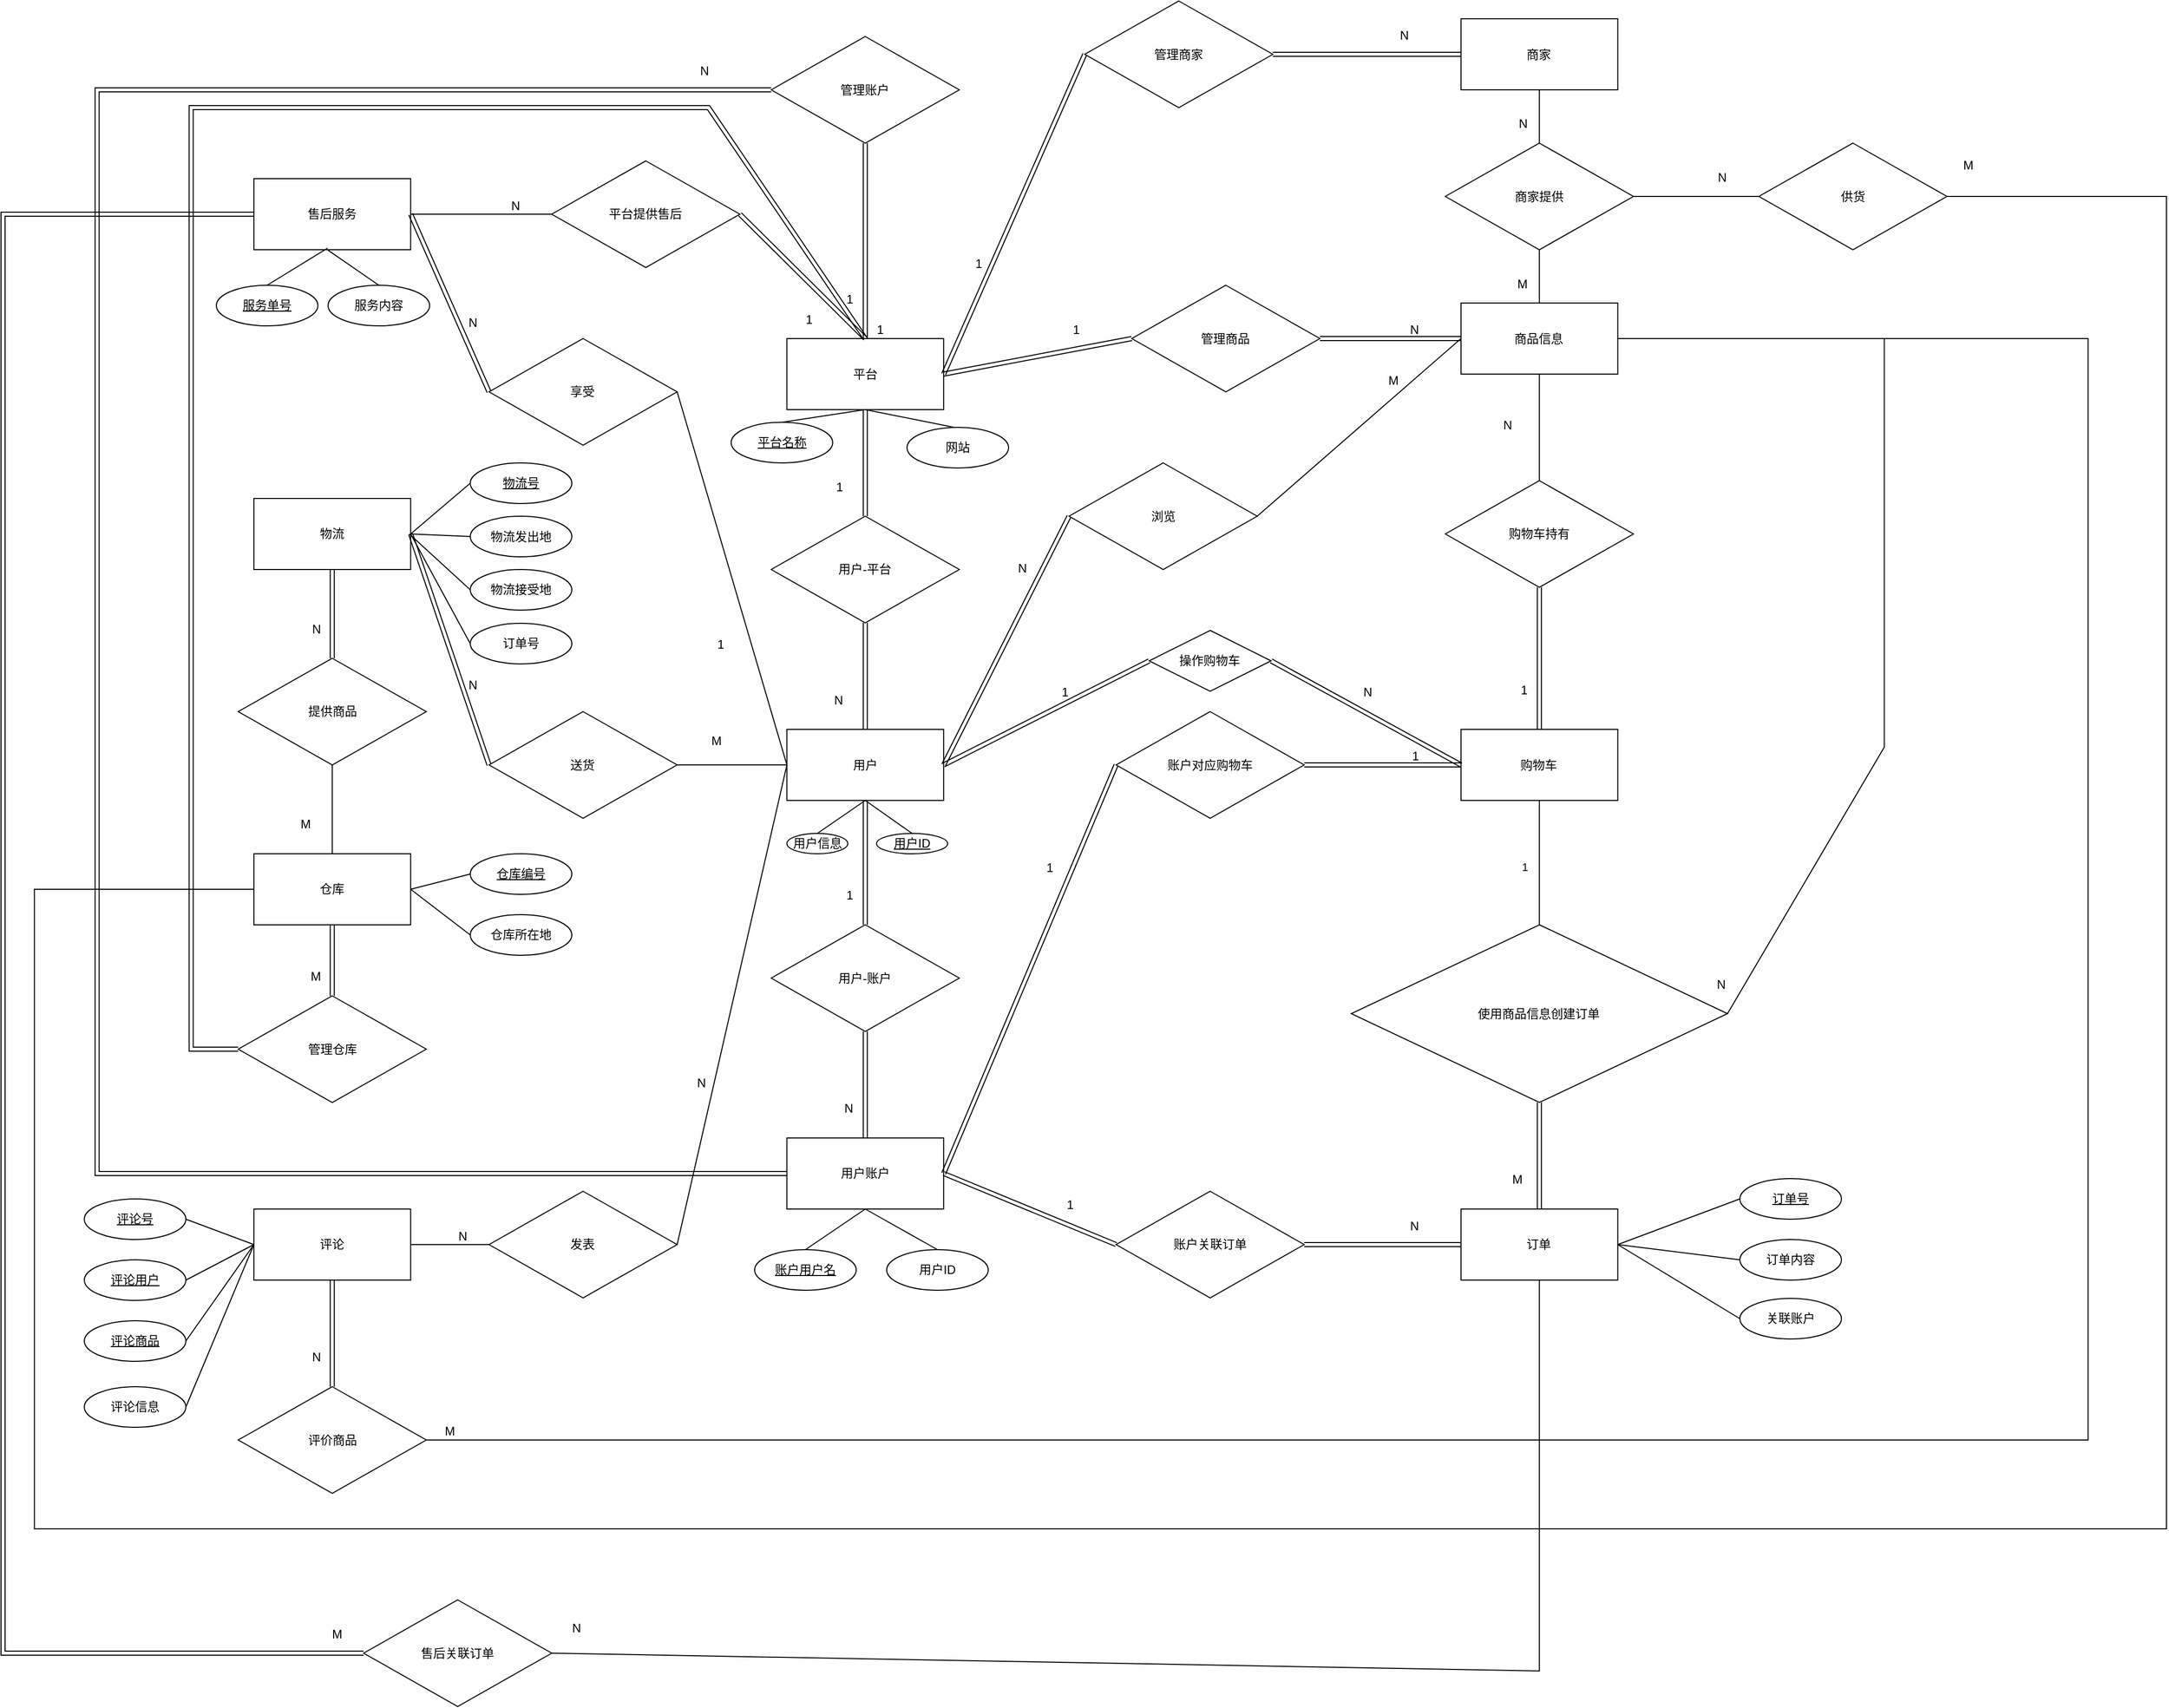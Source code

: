 <mxfile version="22.1.16" type="github">
  <diagram id="R2lEEEUBdFMjLlhIrx00" name="Page-1">
    <mxGraphModel dx="1447" dy="818" grid="1" gridSize="10" guides="1" tooltips="1" connect="1" arrows="1" fold="1" page="1" pageScale="1" pageWidth="3300" pageHeight="4681" math="0" shadow="0" extFonts="Permanent Marker^https://fonts.googleapis.com/css?family=Permanent+Marker">
      <root>
        <mxCell id="0" />
        <mxCell id="1" parent="0" />
        <mxCell id="l2w6q-MAct6ojr39g6QR-12" value="平台" style="whiteSpace=wrap;html=1;align=center;container=0;" vertex="1" parent="1">
          <mxGeometry x="831.739" y="362.5" width="154.348" height="70" as="geometry" />
        </mxCell>
        <mxCell id="l2w6q-MAct6ojr39g6QR-13" value="售后服务" style="whiteSpace=wrap;html=1;align=center;container=0;" vertex="1" parent="1">
          <mxGeometry x="306.957" y="205" width="154.348" height="70" as="geometry" />
        </mxCell>
        <mxCell id="l2w6q-MAct6ojr39g6QR-14" value="用户" style="whiteSpace=wrap;html=1;align=center;container=0;" vertex="1" parent="1">
          <mxGeometry x="831.739" y="747.5" width="154.348" height="70" as="geometry" />
        </mxCell>
        <mxCell id="l2w6q-MAct6ojr39g6QR-15" value="用户账户" style="whiteSpace=wrap;html=1;align=center;container=0;" vertex="1" parent="1">
          <mxGeometry x="831.739" y="1150" width="154.348" height="70" as="geometry" />
        </mxCell>
        <mxCell id="l2w6q-MAct6ojr39g6QR-16" value="购物车" style="whiteSpace=wrap;html=1;align=center;container=0;" vertex="1" parent="1">
          <mxGeometry x="1495.435" y="747.5" width="154.348" height="70" as="geometry" />
        </mxCell>
        <mxCell id="l2w6q-MAct6ojr39g6QR-17" value="订单" style="whiteSpace=wrap;html=1;align=center;container=0;" vertex="1" parent="1">
          <mxGeometry x="1495.435" y="1220" width="154.348" height="70" as="geometry" />
        </mxCell>
        <mxCell id="l2w6q-MAct6ojr39g6QR-18" value="商家" style="whiteSpace=wrap;html=1;align=center;container=0;" vertex="1" parent="1">
          <mxGeometry x="1495.435" y="47.5" width="154.348" height="70" as="geometry" />
        </mxCell>
        <mxCell id="l2w6q-MAct6ojr39g6QR-19" value="商品信息" style="whiteSpace=wrap;html=1;align=center;container=0;" vertex="1" parent="1">
          <mxGeometry x="1495.435" y="327.5" width="154.348" height="70" as="geometry" />
        </mxCell>
        <mxCell id="l2w6q-MAct6ojr39g6QR-20" value="仓库" style="whiteSpace=wrap;html=1;align=center;container=0;" vertex="1" parent="1">
          <mxGeometry x="306.957" y="870" width="154.348" height="70" as="geometry" />
        </mxCell>
        <mxCell id="l2w6q-MAct6ojr39g6QR-21" value="物流" style="whiteSpace=wrap;html=1;align=center;container=0;" vertex="1" parent="1">
          <mxGeometry x="306.957" y="520" width="154.348" height="70" as="geometry" />
        </mxCell>
        <mxCell id="l2w6q-MAct6ojr39g6QR-23" value="评论" style="whiteSpace=wrap;html=1;align=center;container=0;" vertex="1" parent="1">
          <mxGeometry x="306.957" y="1220" width="154.348" height="70" as="geometry" />
        </mxCell>
        <mxCell id="l2w6q-MAct6ojr39g6QR-32" value="用户-账户" style="shape=rhombus;perimeter=rhombusPerimeter;whiteSpace=wrap;html=1;align=center;container=0;" vertex="1" parent="1">
          <mxGeometry x="816.304" y="940.0" width="185.217" height="105" as="geometry" />
        </mxCell>
        <mxCell id="l2w6q-MAct6ojr39g6QR-33" value="" style="shape=link;html=1;rounded=0;exitX=0.5;exitY=1;exitDx=0;exitDy=0;entryX=0.5;entryY=0;entryDx=0;entryDy=0;" edge="1" parent="1" source="l2w6q-MAct6ojr39g6QR-14" target="l2w6q-MAct6ojr39g6QR-32">
          <mxGeometry relative="1" as="geometry">
            <mxPoint x="723.696" y="905" as="sourcePoint" />
            <mxPoint x="970.652" y="905" as="targetPoint" />
          </mxGeometry>
        </mxCell>
        <mxCell id="l2w6q-MAct6ojr39g6QR-34" value="1" style="resizable=0;html=1;whiteSpace=wrap;align=right;verticalAlign=bottom;container=0;" connectable="0" vertex="1" parent="l2w6q-MAct6ojr39g6QR-33">
          <mxGeometry x="1" relative="1" as="geometry">
            <mxPoint x="-10" y="-20" as="offset" />
          </mxGeometry>
        </mxCell>
        <mxCell id="l2w6q-MAct6ojr39g6QR-35" value="" style="shape=link;html=1;rounded=0;exitX=0.5;exitY=1;exitDx=0;exitDy=0;entryX=0.5;entryY=0;entryDx=0;entryDy=0;" edge="1" parent="1" source="l2w6q-MAct6ojr39g6QR-32" target="l2w6q-MAct6ojr39g6QR-15">
          <mxGeometry relative="1" as="geometry">
            <mxPoint x="878.043" y="1097.5" as="sourcePoint" />
            <mxPoint x="1125" y="1097.5" as="targetPoint" />
          </mxGeometry>
        </mxCell>
        <mxCell id="l2w6q-MAct6ojr39g6QR-36" value="N" style="resizable=0;html=1;whiteSpace=wrap;align=right;verticalAlign=bottom;container=0;" connectable="0" vertex="1" parent="l2w6q-MAct6ojr39g6QR-35">
          <mxGeometry x="1" relative="1" as="geometry">
            <mxPoint x="-10" y="-20" as="offset" />
          </mxGeometry>
        </mxCell>
        <mxCell id="l2w6q-MAct6ojr39g6QR-39" value="账户对应购物车" style="shape=rhombus;perimeter=rhombusPerimeter;whiteSpace=wrap;html=1;align=center;container=0;" vertex="1" parent="1">
          <mxGeometry x="1155.87" y="730" width="185.217" height="105" as="geometry" />
        </mxCell>
        <mxCell id="l2w6q-MAct6ojr39g6QR-40" value="" style="shape=link;html=1;rounded=0;entryX=0;entryY=0.5;entryDx=0;entryDy=0;exitX=1;exitY=0.5;exitDx=0;exitDy=0;" edge="1" parent="1" source="l2w6q-MAct6ojr39g6QR-15" target="l2w6q-MAct6ojr39g6QR-39">
          <mxGeometry relative="1" as="geometry">
            <mxPoint x="1078.696" y="1150" as="sourcePoint" />
            <mxPoint x="1325.652" y="1150" as="targetPoint" />
          </mxGeometry>
        </mxCell>
        <mxCell id="l2w6q-MAct6ojr39g6QR-41" value="1" style="resizable=0;html=1;whiteSpace=wrap;align=right;verticalAlign=bottom;container=0;" connectable="0" vertex="1" parent="l2w6q-MAct6ojr39g6QR-40">
          <mxGeometry x="1" relative="1" as="geometry">
            <mxPoint x="-60" y="110" as="offset" />
          </mxGeometry>
        </mxCell>
        <mxCell id="l2w6q-MAct6ojr39g6QR-42" value="" style="shape=link;html=1;rounded=0;exitX=1;exitY=0.5;exitDx=0;exitDy=0;entryX=0;entryY=0.5;entryDx=0;entryDy=0;" edge="1" parent="1" source="l2w6q-MAct6ojr39g6QR-39" target="l2w6q-MAct6ojr39g6QR-16">
          <mxGeometry relative="1" as="geometry">
            <mxPoint x="1371.957" y="800" as="sourcePoint" />
            <mxPoint x="1618.913" y="800" as="targetPoint" />
          </mxGeometry>
        </mxCell>
        <mxCell id="l2w6q-MAct6ojr39g6QR-43" value="1" style="resizable=0;html=1;whiteSpace=wrap;align=right;verticalAlign=bottom;container=0;" connectable="0" vertex="1" parent="l2w6q-MAct6ojr39g6QR-42">
          <mxGeometry x="1" relative="1" as="geometry">
            <mxPoint x="-40" as="offset" />
          </mxGeometry>
        </mxCell>
        <mxCell id="l2w6q-MAct6ojr39g6QR-44" value="购物车持有" style="shape=rhombus;perimeter=rhombusPerimeter;whiteSpace=wrap;html=1;align=center;container=0;" vertex="1" parent="1">
          <mxGeometry x="1480.0" y="502.5" width="185.217" height="105" as="geometry" />
        </mxCell>
        <mxCell id="l2w6q-MAct6ojr39g6QR-45" value="" style="shape=link;html=1;rounded=0;exitX=0.5;exitY=1;exitDx=0;exitDy=0;entryX=0.5;entryY=0;entryDx=0;entryDy=0;" edge="1" parent="1" source="l2w6q-MAct6ojr39g6QR-44" target="l2w6q-MAct6ojr39g6QR-16">
          <mxGeometry relative="1" as="geometry">
            <mxPoint x="1603.478" y="695" as="sourcePoint" />
            <mxPoint x="1850.435" y="695" as="targetPoint" />
          </mxGeometry>
        </mxCell>
        <mxCell id="l2w6q-MAct6ojr39g6QR-46" value="1" style="resizable=0;html=1;whiteSpace=wrap;align=right;verticalAlign=bottom;container=0;" connectable="0" vertex="1" parent="l2w6q-MAct6ojr39g6QR-45">
          <mxGeometry x="1" relative="1" as="geometry">
            <mxPoint x="-10" y="-30" as="offset" />
          </mxGeometry>
        </mxCell>
        <mxCell id="l2w6q-MAct6ojr39g6QR-49" value="" style="endArrow=none;html=1;rounded=0;entryX=0.5;entryY=1;entryDx=0;entryDy=0;exitX=0.5;exitY=0;exitDx=0;exitDy=0;" edge="1" parent="1" source="l2w6q-MAct6ojr39g6QR-44" target="l2w6q-MAct6ojr39g6QR-19">
          <mxGeometry width="50" height="50" relative="1" as="geometry">
            <mxPoint x="1541.739" y="485.0" as="sourcePoint" />
            <mxPoint x="1618.913" y="397.5" as="targetPoint" />
          </mxGeometry>
        </mxCell>
        <mxCell id="l2w6q-MAct6ojr39g6QR-50" value="N" style="text;html=1;align=center;verticalAlign=middle;resizable=0;points=[];autosize=1;strokeColor=none;fillColor=none;container=0;" vertex="1" parent="1">
          <mxGeometry x="1526.304" y="432.5" width="30" height="30" as="geometry" />
        </mxCell>
        <mxCell id="l2w6q-MAct6ojr39g6QR-51" value="使用商品信息创建订单" style="shape=rhombus;perimeter=rhombusPerimeter;whiteSpace=wrap;html=1;align=center;container=0;" vertex="1" parent="1">
          <mxGeometry x="1387.391" y="940.0" width="370.435" height="175" as="geometry" />
        </mxCell>
        <mxCell id="l2w6q-MAct6ojr39g6QR-54" value="" style="endArrow=none;html=1;rounded=0;exitX=0.5;exitY=1;exitDx=0;exitDy=0;entryX=0.5;entryY=0;entryDx=0;entryDy=0;" edge="1" parent="1" source="l2w6q-MAct6ojr39g6QR-16" target="l2w6q-MAct6ojr39g6QR-51">
          <mxGeometry relative="1" as="geometry">
            <mxPoint x="1588.043" y="887.5" as="sourcePoint" />
            <mxPoint x="1835.0" y="887.5" as="targetPoint" />
          </mxGeometry>
        </mxCell>
        <mxCell id="l2w6q-MAct6ojr39g6QR-55" value="1" style="edgeLabel;html=1;align=center;verticalAlign=middle;resizable=0;points=[];container=0;" vertex="1" connectable="0" parent="l2w6q-MAct6ojr39g6QR-54">
          <mxGeometry x="-0.054" relative="1" as="geometry">
            <mxPoint x="-15" y="7" as="offset" />
          </mxGeometry>
        </mxCell>
        <mxCell id="l2w6q-MAct6ojr39g6QR-56" value="" style="endArrow=none;html=1;rounded=0;exitX=1;exitY=0.5;exitDx=0;exitDy=0;entryX=1;entryY=0.5;entryDx=0;entryDy=0;" edge="1" parent="1" source="l2w6q-MAct6ojr39g6QR-19" target="l2w6q-MAct6ojr39g6QR-51">
          <mxGeometry relative="1" as="geometry">
            <mxPoint x="1742.391" y="555" as="sourcePoint" />
            <mxPoint x="1989.348" y="555" as="targetPoint" />
            <Array as="points">
              <mxPoint x="1912.174" y="362.5" />
              <mxPoint x="1912.174" y="765" />
            </Array>
          </mxGeometry>
        </mxCell>
        <mxCell id="l2w6q-MAct6ojr39g6QR-57" value="N" style="resizable=0;html=1;whiteSpace=wrap;align=right;verticalAlign=bottom;container=0;" connectable="0" vertex="1" parent="l2w6q-MAct6ojr39g6QR-56">
          <mxGeometry x="1" relative="1" as="geometry">
            <mxPoint y="-20" as="offset" />
          </mxGeometry>
        </mxCell>
        <mxCell id="l2w6q-MAct6ojr39g6QR-58" value="" style="shape=link;html=1;rounded=0;exitX=0.5;exitY=1;exitDx=0;exitDy=0;entryX=0.5;entryY=0;entryDx=0;entryDy=0;" edge="1" parent="1" source="l2w6q-MAct6ojr39g6QR-51" target="l2w6q-MAct6ojr39g6QR-17">
          <mxGeometry relative="1" as="geometry">
            <mxPoint x="1557.174" y="1167.5" as="sourcePoint" />
            <mxPoint x="1804.13" y="1167.5" as="targetPoint" />
          </mxGeometry>
        </mxCell>
        <mxCell id="l2w6q-MAct6ojr39g6QR-59" value="M" style="resizable=0;html=1;whiteSpace=wrap;align=right;verticalAlign=bottom;container=0;" connectable="0" vertex="1" parent="l2w6q-MAct6ojr39g6QR-58">
          <mxGeometry x="1" relative="1" as="geometry">
            <mxPoint x="-15" y="-20" as="offset" />
          </mxGeometry>
        </mxCell>
        <mxCell id="l2w6q-MAct6ojr39g6QR-60" value="用户-平台" style="shape=rhombus;perimeter=rhombusPerimeter;whiteSpace=wrap;html=1;align=center;container=0;" vertex="1" parent="1">
          <mxGeometry x="816.304" y="537.5" width="185.217" height="105" as="geometry" />
        </mxCell>
        <mxCell id="l2w6q-MAct6ojr39g6QR-63" value="" style="shape=link;html=1;rounded=0;exitX=0.5;exitY=1;exitDx=0;exitDy=0;entryX=0.5;entryY=0;entryDx=0;entryDy=0;" edge="1" parent="1" source="l2w6q-MAct6ojr39g6QR-12" target="l2w6q-MAct6ojr39g6QR-60">
          <mxGeometry relative="1" as="geometry">
            <mxPoint x="924.348" y="485.0" as="sourcePoint" />
            <mxPoint x="1171.304" y="485.0" as="targetPoint" />
          </mxGeometry>
        </mxCell>
        <mxCell id="l2w6q-MAct6ojr39g6QR-64" value="1" style="resizable=0;html=1;whiteSpace=wrap;align=right;verticalAlign=bottom;container=0;" connectable="0" vertex="1" parent="l2w6q-MAct6ojr39g6QR-63">
          <mxGeometry x="1" relative="1" as="geometry">
            <mxPoint x="-20" y="-20" as="offset" />
          </mxGeometry>
        </mxCell>
        <mxCell id="l2w6q-MAct6ojr39g6QR-65" value="" style="shape=link;html=1;rounded=0;exitX=0.5;exitY=1;exitDx=0;exitDy=0;entryX=0.5;entryY=0;entryDx=0;entryDy=0;" edge="1" parent="1" source="l2w6q-MAct6ojr39g6QR-60" target="l2w6q-MAct6ojr39g6QR-14">
          <mxGeometry relative="1" as="geometry">
            <mxPoint x="862.609" y="695" as="sourcePoint" />
            <mxPoint x="1109.565" y="695" as="targetPoint" />
          </mxGeometry>
        </mxCell>
        <mxCell id="l2w6q-MAct6ojr39g6QR-66" value="N" style="resizable=0;html=1;whiteSpace=wrap;align=right;verticalAlign=bottom;container=0;" connectable="0" vertex="1" parent="l2w6q-MAct6ojr39g6QR-65">
          <mxGeometry x="1" relative="1" as="geometry">
            <mxPoint x="-20" y="-20" as="offset" />
          </mxGeometry>
        </mxCell>
        <mxCell id="l2w6q-MAct6ojr39g6QR-67" value="商家提供" style="shape=rhombus;perimeter=rhombusPerimeter;whiteSpace=wrap;html=1;align=center;container=0;" vertex="1" parent="1">
          <mxGeometry x="1480.0" y="170" width="185.217" height="105" as="geometry" />
        </mxCell>
        <mxCell id="l2w6q-MAct6ojr39g6QR-72" value="" style="endArrow=none;html=1;rounded=0;exitX=0.5;exitY=1;exitDx=0;exitDy=0;entryX=0.5;entryY=0;entryDx=0;entryDy=0;" edge="1" parent="1" source="l2w6q-MAct6ojr39g6QR-18" target="l2w6q-MAct6ojr39g6QR-67">
          <mxGeometry relative="1" as="geometry">
            <mxPoint x="1603.478" y="152.5" as="sourcePoint" />
            <mxPoint x="1850.435" y="152.5" as="targetPoint" />
          </mxGeometry>
        </mxCell>
        <mxCell id="l2w6q-MAct6ojr39g6QR-73" value="N" style="resizable=0;html=1;whiteSpace=wrap;align=right;verticalAlign=bottom;container=0;" connectable="0" vertex="1" parent="l2w6q-MAct6ojr39g6QR-72">
          <mxGeometry x="1" relative="1" as="geometry">
            <mxPoint x="-10" y="-10" as="offset" />
          </mxGeometry>
        </mxCell>
        <mxCell id="l2w6q-MAct6ojr39g6QR-74" value="" style="endArrow=none;html=1;rounded=0;exitX=0.5;exitY=1;exitDx=0;exitDy=0;entryX=0.5;entryY=0;entryDx=0;entryDy=0;" edge="1" parent="1" source="l2w6q-MAct6ojr39g6QR-67" target="l2w6q-MAct6ojr39g6QR-19">
          <mxGeometry relative="1" as="geometry">
            <mxPoint x="1696.087" y="222.5" as="sourcePoint" />
            <mxPoint x="1943.043" y="222.5" as="targetPoint" />
          </mxGeometry>
        </mxCell>
        <mxCell id="l2w6q-MAct6ojr39g6QR-75" value="M" style="resizable=0;html=1;whiteSpace=wrap;align=right;verticalAlign=bottom;container=0;" connectable="0" vertex="1" parent="l2w6q-MAct6ojr39g6QR-74">
          <mxGeometry x="1" relative="1" as="geometry">
            <mxPoint x="-10" y="-10" as="offset" />
          </mxGeometry>
        </mxCell>
        <mxCell id="l2w6q-MAct6ojr39g6QR-76" value="发表" style="shape=rhombus;perimeter=rhombusPerimeter;whiteSpace=wrap;html=1;align=center;container=0;" vertex="1" parent="1">
          <mxGeometry x="538.478" y="1202.5" width="185.217" height="105" as="geometry" />
        </mxCell>
        <mxCell id="l2w6q-MAct6ojr39g6QR-77" value="" style="endArrow=none;html=1;rounded=0;exitX=0;exitY=0.5;exitDx=0;exitDy=0;entryX=1;entryY=0.5;entryDx=0;entryDy=0;" edge="1" parent="1" source="l2w6q-MAct6ojr39g6QR-14" target="l2w6q-MAct6ojr39g6QR-76">
          <mxGeometry relative="1" as="geometry">
            <mxPoint x="924.348" y="712.5" as="sourcePoint" />
            <mxPoint x="1171.304" y="712.5" as="targetPoint" />
          </mxGeometry>
        </mxCell>
        <mxCell id="l2w6q-MAct6ojr39g6QR-78" value="N" style="resizable=0;html=1;whiteSpace=wrap;align=right;verticalAlign=bottom;container=0;" connectable="0" vertex="1" parent="l2w6q-MAct6ojr39g6QR-77">
          <mxGeometry x="1" relative="1" as="geometry">
            <mxPoint x="30" y="-150" as="offset" />
          </mxGeometry>
        </mxCell>
        <mxCell id="l2w6q-MAct6ojr39g6QR-79" value="" style="endArrow=none;html=1;rounded=0;exitX=1;exitY=0.5;exitDx=0;exitDy=0;entryX=0;entryY=0.5;entryDx=0;entryDy=0;" edge="1" parent="1" source="l2w6q-MAct6ojr39g6QR-23" target="l2w6q-MAct6ojr39g6QR-76">
          <mxGeometry relative="1" as="geometry">
            <mxPoint x="507.609" y="1360" as="sourcePoint" />
            <mxPoint x="754.565" y="1360" as="targetPoint" />
          </mxGeometry>
        </mxCell>
        <mxCell id="l2w6q-MAct6ojr39g6QR-80" value="N" style="resizable=0;html=1;whiteSpace=wrap;align=right;verticalAlign=bottom;container=0;" connectable="0" vertex="1" parent="l2w6q-MAct6ojr39g6QR-79">
          <mxGeometry x="1" relative="1" as="geometry">
            <mxPoint x="-20" as="offset" />
          </mxGeometry>
        </mxCell>
        <mxCell id="l2w6q-MAct6ojr39g6QR-81" value="账户关联订单" style="shape=rhombus;perimeter=rhombusPerimeter;whiteSpace=wrap;html=1;align=center;container=0;" vertex="1" parent="1">
          <mxGeometry x="1155.87" y="1202.5" width="185.217" height="105" as="geometry" />
        </mxCell>
        <mxCell id="l2w6q-MAct6ojr39g6QR-82" value="" style="shape=link;html=1;rounded=0;exitX=1;exitY=0.5;exitDx=0;exitDy=0;entryX=0;entryY=0.5;entryDx=0;entryDy=0;" edge="1" parent="1" source="l2w6q-MAct6ojr39g6QR-81" target="l2w6q-MAct6ojr39g6QR-17">
          <mxGeometry relative="1" as="geometry">
            <mxPoint x="1325.652" y="1465" as="sourcePoint" />
            <mxPoint x="1572.609" y="1465" as="targetPoint" />
          </mxGeometry>
        </mxCell>
        <mxCell id="l2w6q-MAct6ojr39g6QR-83" value="N" style="resizable=0;html=1;whiteSpace=wrap;align=right;verticalAlign=bottom;container=0;" connectable="0" vertex="1" parent="l2w6q-MAct6ojr39g6QR-82">
          <mxGeometry x="1" relative="1" as="geometry">
            <mxPoint x="-40" y="-10" as="offset" />
          </mxGeometry>
        </mxCell>
        <mxCell id="l2w6q-MAct6ojr39g6QR-84" value="" style="shape=link;html=1;rounded=0;exitX=1;exitY=0.5;exitDx=0;exitDy=0;entryX=0;entryY=0.5;entryDx=0;entryDy=0;" edge="1" parent="1" source="l2w6q-MAct6ojr39g6QR-15" target="l2w6q-MAct6ojr39g6QR-81">
          <mxGeometry relative="1" as="geometry">
            <mxPoint x="939.783" y="1307.5" as="sourcePoint" />
            <mxPoint x="1186.739" y="1307.5" as="targetPoint" />
          </mxGeometry>
        </mxCell>
        <mxCell id="l2w6q-MAct6ojr39g6QR-85" value="1" style="resizable=0;html=1;whiteSpace=wrap;align=right;verticalAlign=bottom;container=0;" connectable="0" vertex="1" parent="l2w6q-MAct6ojr39g6QR-84">
          <mxGeometry x="1" relative="1" as="geometry">
            <mxPoint x="-40" y="-30" as="offset" />
          </mxGeometry>
        </mxCell>
        <mxCell id="l2w6q-MAct6ojr39g6QR-86" value="享受" style="shape=rhombus;perimeter=rhombusPerimeter;whiteSpace=wrap;html=1;align=center;container=0;" vertex="1" parent="1">
          <mxGeometry x="538.478" y="362.5" width="185.217" height="105" as="geometry" />
        </mxCell>
        <mxCell id="l2w6q-MAct6ojr39g6QR-89" value="" style="endArrow=none;html=1;rounded=0;exitX=1;exitY=0.5;exitDx=0;exitDy=0;" edge="1" parent="1" source="l2w6q-MAct6ojr39g6QR-86">
          <mxGeometry relative="1" as="geometry">
            <mxPoint x="692.826" y="485.0" as="sourcePoint" />
            <mxPoint x="831.739" y="782.5" as="targetPoint" />
          </mxGeometry>
        </mxCell>
        <mxCell id="l2w6q-MAct6ojr39g6QR-90" value="1" style="resizable=0;html=1;whiteSpace=wrap;align=right;verticalAlign=bottom;container=0;" connectable="0" vertex="1" parent="l2w6q-MAct6ojr39g6QR-89">
          <mxGeometry x="1" relative="1" as="geometry">
            <mxPoint x="-60" y="-110" as="offset" />
          </mxGeometry>
        </mxCell>
        <mxCell id="l2w6q-MAct6ojr39g6QR-91" value="" style="shape=link;html=1;rounded=0;exitX=1;exitY=0.5;exitDx=0;exitDy=0;entryX=0;entryY=0.5;entryDx=0;entryDy=0;" edge="1" parent="1" source="l2w6q-MAct6ojr39g6QR-13" target="l2w6q-MAct6ojr39g6QR-86">
          <mxGeometry relative="1" as="geometry">
            <mxPoint x="492.174" y="257.5" as="sourcePoint" />
            <mxPoint x="739.13" y="257.5" as="targetPoint" />
          </mxGeometry>
        </mxCell>
        <mxCell id="l2w6q-MAct6ojr39g6QR-92" value="N" style="resizable=0;html=1;whiteSpace=wrap;align=right;verticalAlign=bottom;container=0;" connectable="0" vertex="1" parent="l2w6q-MAct6ojr39g6QR-91">
          <mxGeometry x="1" relative="1" as="geometry">
            <mxPoint x="-10" y="-60" as="offset" />
          </mxGeometry>
        </mxCell>
        <mxCell id="l2w6q-MAct6ojr39g6QR-93" value="平台提供售后" style="shape=rhombus;perimeter=rhombusPerimeter;whiteSpace=wrap;html=1;align=center;container=0;" vertex="1" parent="1">
          <mxGeometry x="600.217" y="187.5" width="185.217" height="105" as="geometry" />
        </mxCell>
        <mxCell id="l2w6q-MAct6ojr39g6QR-96" value="" style="shape=link;html=1;rounded=0;exitX=1;exitY=0.5;exitDx=0;exitDy=0;entryX=0.5;entryY=0;entryDx=0;entryDy=0;" edge="1" parent="1" source="l2w6q-MAct6ojr39g6QR-93" target="l2w6q-MAct6ojr39g6QR-12">
          <mxGeometry relative="1" as="geometry">
            <mxPoint x="831.739" y="257.5" as="sourcePoint" />
            <mxPoint x="1078.696" y="257.5" as="targetPoint" />
          </mxGeometry>
        </mxCell>
        <mxCell id="l2w6q-MAct6ojr39g6QR-97" value="1" style="resizable=0;html=1;whiteSpace=wrap;align=right;verticalAlign=bottom;container=0;" connectable="0" vertex="1" parent="l2w6q-MAct6ojr39g6QR-96">
          <mxGeometry x="1" relative="1" as="geometry">
            <mxPoint x="-50" y="-10" as="offset" />
          </mxGeometry>
        </mxCell>
        <mxCell id="l2w6q-MAct6ojr39g6QR-98" value="" style="endArrow=none;html=1;rounded=0;exitX=1;exitY=0.5;exitDx=0;exitDy=0;entryX=0;entryY=0.5;entryDx=0;entryDy=0;" edge="1" parent="1" source="l2w6q-MAct6ojr39g6QR-13" target="l2w6q-MAct6ojr39g6QR-93">
          <mxGeometry relative="1" as="geometry">
            <mxPoint x="492.174" y="170" as="sourcePoint" />
            <mxPoint x="739.13" y="170" as="targetPoint" />
          </mxGeometry>
        </mxCell>
        <mxCell id="l2w6q-MAct6ojr39g6QR-99" value="N" style="resizable=0;html=1;whiteSpace=wrap;align=right;verticalAlign=bottom;container=0;" connectable="0" vertex="1" parent="l2w6q-MAct6ojr39g6QR-98">
          <mxGeometry x="1" relative="1" as="geometry">
            <mxPoint x="-30" as="offset" />
          </mxGeometry>
        </mxCell>
        <mxCell id="l2w6q-MAct6ojr39g6QR-100" value="管理商家" style="shape=rhombus;perimeter=rhombusPerimeter;whiteSpace=wrap;html=1;align=center;container=0;" vertex="1" parent="1">
          <mxGeometry x="1125" y="30" width="185.217" height="105" as="geometry" />
        </mxCell>
        <mxCell id="l2w6q-MAct6ojr39g6QR-101" value="" style="shape=link;html=1;rounded=0;exitX=1;exitY=0.5;exitDx=0;exitDy=0;entryX=0;entryY=0.5;entryDx=0;entryDy=0;" edge="1" parent="1" source="l2w6q-MAct6ojr39g6QR-100" target="l2w6q-MAct6ojr39g6QR-18">
          <mxGeometry relative="1" as="geometry">
            <mxPoint x="1125" y="240" as="sourcePoint" />
            <mxPoint x="1371.957" y="240" as="targetPoint" />
          </mxGeometry>
        </mxCell>
        <mxCell id="l2w6q-MAct6ojr39g6QR-102" value="N" style="resizable=0;html=1;whiteSpace=wrap;align=right;verticalAlign=bottom;container=0;" connectable="0" vertex="1" parent="l2w6q-MAct6ojr39g6QR-101">
          <mxGeometry x="1" relative="1" as="geometry">
            <mxPoint x="-50" y="-10" as="offset" />
          </mxGeometry>
        </mxCell>
        <mxCell id="l2w6q-MAct6ojr39g6QR-103" value="" style="shape=link;html=1;rounded=0;exitX=0;exitY=0.5;exitDx=0;exitDy=0;entryX=1;entryY=0.5;entryDx=0;entryDy=0;" edge="1" parent="1" source="l2w6q-MAct6ojr39g6QR-100" target="l2w6q-MAct6ojr39g6QR-12">
          <mxGeometry relative="1" as="geometry">
            <mxPoint x="1109.565" y="345" as="sourcePoint" />
            <mxPoint x="1356.522" y="345" as="targetPoint" />
          </mxGeometry>
        </mxCell>
        <mxCell id="l2w6q-MAct6ojr39g6QR-104" value="1" style="resizable=0;html=1;whiteSpace=wrap;align=right;verticalAlign=bottom;container=0;" connectable="0" vertex="1" parent="l2w6q-MAct6ojr39g6QR-103">
          <mxGeometry x="1" relative="1" as="geometry">
            <mxPoint x="40" y="-100" as="offset" />
          </mxGeometry>
        </mxCell>
        <mxCell id="l2w6q-MAct6ojr39g6QR-105" value="提供商品" style="shape=rhombus;perimeter=rhombusPerimeter;whiteSpace=wrap;html=1;align=center;container=0;" vertex="1" parent="1">
          <mxGeometry x="291.522" y="677.5" width="185.217" height="105" as="geometry" />
        </mxCell>
        <mxCell id="l2w6q-MAct6ojr39g6QR-106" value="" style="shape=link;html=1;rounded=0;exitX=0.5;exitY=1;exitDx=0;exitDy=0;entryX=0.5;entryY=0;entryDx=0;entryDy=0;" edge="1" parent="1" source="l2w6q-MAct6ojr39g6QR-21" target="l2w6q-MAct6ojr39g6QR-105">
          <mxGeometry relative="1" as="geometry">
            <mxPoint x="492.174" y="695" as="sourcePoint" />
            <mxPoint x="739.13" y="695" as="targetPoint" />
          </mxGeometry>
        </mxCell>
        <mxCell id="l2w6q-MAct6ojr39g6QR-107" value="N" style="resizable=0;html=1;whiteSpace=wrap;align=right;verticalAlign=bottom;container=0;" connectable="0" vertex="1" parent="l2w6q-MAct6ojr39g6QR-106">
          <mxGeometry x="1" relative="1" as="geometry">
            <mxPoint x="-10" y="-20" as="offset" />
          </mxGeometry>
        </mxCell>
        <mxCell id="l2w6q-MAct6ojr39g6QR-108" value="送货" style="shape=rhombus;perimeter=rhombusPerimeter;whiteSpace=wrap;html=1;align=center;container=0;" vertex="1" parent="1">
          <mxGeometry x="538.478" y="730" width="185.217" height="105" as="geometry" />
        </mxCell>
        <mxCell id="l2w6q-MAct6ojr39g6QR-112" value="" style="shape=link;html=1;rounded=0;exitX=1;exitY=0.5;exitDx=0;exitDy=0;entryX=0;entryY=0.5;entryDx=0;entryDy=0;" edge="1" parent="1" source="l2w6q-MAct6ojr39g6QR-21" target="l2w6q-MAct6ojr39g6QR-108">
          <mxGeometry relative="1" as="geometry">
            <mxPoint x="507.609" y="625" as="sourcePoint" />
            <mxPoint x="754.565" y="625" as="targetPoint" />
          </mxGeometry>
        </mxCell>
        <mxCell id="l2w6q-MAct6ojr39g6QR-113" value="N" style="resizable=0;html=1;whiteSpace=wrap;align=right;verticalAlign=bottom;container=0;" connectable="0" vertex="1" parent="l2w6q-MAct6ojr39g6QR-112">
          <mxGeometry x="1" relative="1" as="geometry">
            <mxPoint x="-10" y="-70" as="offset" />
          </mxGeometry>
        </mxCell>
        <mxCell id="l2w6q-MAct6ojr39g6QR-114" value="" style="endArrow=none;html=1;rounded=0;exitX=1;exitY=0.5;exitDx=0;exitDy=0;entryX=0;entryY=0.5;entryDx=0;entryDy=0;" edge="1" parent="1" source="l2w6q-MAct6ojr39g6QR-108" target="l2w6q-MAct6ojr39g6QR-14">
          <mxGeometry relative="1" as="geometry">
            <mxPoint x="631.087" y="852.5" as="sourcePoint" />
            <mxPoint x="878.043" y="852.5" as="targetPoint" />
          </mxGeometry>
        </mxCell>
        <mxCell id="l2w6q-MAct6ojr39g6QR-116" value="M" style="text;html=1;align=center;verticalAlign=middle;resizable=0;points=[];autosize=1;strokeColor=none;fillColor=none;container=0;" vertex="1" parent="1">
          <mxGeometry x="746.848" y="744" width="30" height="30" as="geometry" />
        </mxCell>
        <mxCell id="l2w6q-MAct6ojr39g6QR-117" value="" style="endArrow=none;html=1;rounded=0;exitX=0.5;exitY=1;exitDx=0;exitDy=0;" edge="1" parent="1" source="l2w6q-MAct6ojr39g6QR-105">
          <mxGeometry relative="1" as="geometry">
            <mxPoint x="137.174" y="940.0" as="sourcePoint" />
            <mxPoint x="384.13" y="870" as="targetPoint" />
          </mxGeometry>
        </mxCell>
        <mxCell id="l2w6q-MAct6ojr39g6QR-118" value="M" style="resizable=0;html=1;whiteSpace=wrap;align=right;verticalAlign=bottom;container=0;" connectable="0" vertex="1" parent="l2w6q-MAct6ojr39g6QR-117">
          <mxGeometry x="1" relative="1" as="geometry">
            <mxPoint x="-20" y="-20" as="offset" />
          </mxGeometry>
        </mxCell>
        <mxCell id="l2w6q-MAct6ojr39g6QR-119" value="评价商品" style="shape=rhombus;perimeter=rhombusPerimeter;whiteSpace=wrap;html=1;align=center;container=0;" vertex="1" parent="1">
          <mxGeometry x="291.522" y="1395" width="185.217" height="105" as="geometry" />
        </mxCell>
        <mxCell id="l2w6q-MAct6ojr39g6QR-120" value="" style="shape=link;html=1;rounded=0;exitX=0.5;exitY=1;exitDx=0;exitDy=0;entryX=0.5;entryY=0;entryDx=0;entryDy=0;" edge="1" parent="1" source="l2w6q-MAct6ojr39g6QR-23" target="l2w6q-MAct6ojr39g6QR-119">
          <mxGeometry relative="1" as="geometry">
            <mxPoint x="384.13" y="1360" as="sourcePoint" />
            <mxPoint x="631.087" y="1360" as="targetPoint" />
          </mxGeometry>
        </mxCell>
        <mxCell id="l2w6q-MAct6ojr39g6QR-121" value="N" style="resizable=0;html=1;whiteSpace=wrap;align=right;verticalAlign=bottom;container=0;" connectable="0" vertex="1" parent="l2w6q-MAct6ojr39g6QR-120">
          <mxGeometry x="1" relative="1" as="geometry">
            <mxPoint x="-10" y="-20" as="offset" />
          </mxGeometry>
        </mxCell>
        <mxCell id="l2w6q-MAct6ojr39g6QR-122" value="" style="endArrow=none;html=1;rounded=0;exitX=1;exitY=0.5;exitDx=0;exitDy=0;entryX=1;entryY=0.5;entryDx=0;entryDy=0;" edge="1" parent="1" source="l2w6q-MAct6ojr39g6QR-19" target="l2w6q-MAct6ojr39g6QR-119">
          <mxGeometry relative="1" as="geometry">
            <mxPoint x="2020.217" y="485.0" as="sourcePoint" />
            <mxPoint x="2112.826" y="1465" as="targetPoint" />
            <Array as="points">
              <mxPoint x="2112.826" y="362.5" />
              <mxPoint x="2112.826" y="1447.5" />
            </Array>
          </mxGeometry>
        </mxCell>
        <mxCell id="l2w6q-MAct6ojr39g6QR-123" value="M" style="resizable=0;html=1;whiteSpace=wrap;align=right;verticalAlign=bottom;container=0;" connectable="0" vertex="1" parent="l2w6q-MAct6ojr39g6QR-122">
          <mxGeometry x="1" relative="1" as="geometry">
            <mxPoint x="30" as="offset" />
          </mxGeometry>
        </mxCell>
        <mxCell id="l2w6q-MAct6ojr39g6QR-124" value="管理商品" style="shape=rhombus;perimeter=rhombusPerimeter;whiteSpace=wrap;html=1;align=center;container=0;" vertex="1" parent="1">
          <mxGeometry x="1171.304" y="310" width="185.217" height="105" as="geometry" />
        </mxCell>
        <mxCell id="l2w6q-MAct6ojr39g6QR-125" value="" style="shape=link;html=1;rounded=0;entryX=0;entryY=0.5;entryDx=0;entryDy=0;" edge="1" parent="1" target="l2w6q-MAct6ojr39g6QR-124">
          <mxGeometry relative="1" as="geometry">
            <mxPoint x="986.087" y="397.5" as="sourcePoint" />
            <mxPoint x="1248.478" y="467.5" as="targetPoint" />
          </mxGeometry>
        </mxCell>
        <mxCell id="l2w6q-MAct6ojr39g6QR-126" value="1" style="resizable=0;html=1;whiteSpace=wrap;align=right;verticalAlign=bottom;container=0;" connectable="0" vertex="1" parent="l2w6q-MAct6ojr39g6QR-125">
          <mxGeometry x="1" relative="1" as="geometry">
            <mxPoint x="-50" as="offset" />
          </mxGeometry>
        </mxCell>
        <mxCell id="l2w6q-MAct6ojr39g6QR-127" value="" style="shape=link;html=1;rounded=0;exitX=1;exitY=0.5;exitDx=0;exitDy=0;entryX=0;entryY=0.5;entryDx=0;entryDy=0;" edge="1" parent="1" source="l2w6q-MAct6ojr39g6QR-124" target="l2w6q-MAct6ojr39g6QR-19">
          <mxGeometry relative="1" as="geometry">
            <mxPoint x="1310.217" y="502.5" as="sourcePoint" />
            <mxPoint x="1557.174" y="502.5" as="targetPoint" />
          </mxGeometry>
        </mxCell>
        <mxCell id="l2w6q-MAct6ojr39g6QR-128" value="N" style="resizable=0;html=1;whiteSpace=wrap;align=right;verticalAlign=bottom;container=0;" connectable="0" vertex="1" parent="l2w6q-MAct6ojr39g6QR-127">
          <mxGeometry x="1" relative="1" as="geometry">
            <mxPoint x="-40" as="offset" />
          </mxGeometry>
        </mxCell>
        <mxCell id="l2w6q-MAct6ojr39g6QR-129" value="管理账户" style="shape=rhombus;perimeter=rhombusPerimeter;whiteSpace=wrap;html=1;align=center;container=0;" vertex="1" parent="1">
          <mxGeometry x="816.304" y="65" width="185.217" height="105" as="geometry" />
        </mxCell>
        <mxCell id="l2w6q-MAct6ojr39g6QR-130" value="" style="shape=link;html=1;rounded=0;exitX=0.5;exitY=1;exitDx=0;exitDy=0;entryX=0.5;entryY=0;entryDx=0;entryDy=0;" edge="1" parent="1" source="l2w6q-MAct6ojr39g6QR-129" target="l2w6q-MAct6ojr39g6QR-12">
          <mxGeometry relative="1" as="geometry">
            <mxPoint x="1109.565" y="502.5" as="sourcePoint" />
            <mxPoint x="1356.522" y="502.5" as="targetPoint" />
          </mxGeometry>
        </mxCell>
        <mxCell id="l2w6q-MAct6ojr39g6QR-131" value="1" style="resizable=0;html=1;whiteSpace=wrap;align=right;verticalAlign=bottom;container=0;" connectable="0" vertex="1" parent="l2w6q-MAct6ojr39g6QR-130">
          <mxGeometry x="1" relative="1" as="geometry">
            <mxPoint x="20" as="offset" />
          </mxGeometry>
        </mxCell>
        <mxCell id="l2w6q-MAct6ojr39g6QR-132" value="" style="shape=link;html=1;rounded=0;entryX=0;entryY=0.5;entryDx=0;entryDy=0;exitX=0;exitY=0.5;exitDx=0;exitDy=0;" edge="1" parent="1" source="l2w6q-MAct6ojr39g6QR-15" target="l2w6q-MAct6ojr39g6QR-129">
          <mxGeometry relative="1" as="geometry">
            <mxPoint x="106.304" y="117.5" as="sourcePoint" />
            <mxPoint x="708.261" y="100" as="targetPoint" />
            <Array as="points">
              <mxPoint x="152.609" y="1185" />
              <mxPoint x="152.609" y="117.5" />
            </Array>
          </mxGeometry>
        </mxCell>
        <mxCell id="l2w6q-MAct6ojr39g6QR-133" value="N" style="resizable=0;html=1;whiteSpace=wrap;align=right;verticalAlign=bottom;container=0;" connectable="0" vertex="1" parent="l2w6q-MAct6ojr39g6QR-132">
          <mxGeometry x="1" relative="1" as="geometry">
            <mxPoint x="-60" y="-10" as="offset" />
          </mxGeometry>
        </mxCell>
        <mxCell id="l2w6q-MAct6ojr39g6QR-136" value="管理仓库" style="shape=rhombus;perimeter=rhombusPerimeter;whiteSpace=wrap;html=1;align=center;container=0;" vertex="1" parent="1">
          <mxGeometry x="291.522" y="1010.0" width="185.217" height="105" as="geometry" />
        </mxCell>
        <mxCell id="l2w6q-MAct6ojr39g6QR-137" value="" style="shape=link;html=1;rounded=0;exitX=0;exitY=0.5;exitDx=0;exitDy=0;" edge="1" parent="1" source="l2w6q-MAct6ojr39g6QR-136">
          <mxGeometry relative="1" as="geometry">
            <mxPoint x="770.0" y="170" as="sourcePoint" />
            <mxPoint x="908.913" y="362.5" as="targetPoint" />
            <Array as="points">
              <mxPoint x="245.217" y="1062.5" />
              <mxPoint x="245.217" y="135" />
              <mxPoint x="754.565" y="135" />
            </Array>
          </mxGeometry>
        </mxCell>
        <mxCell id="l2w6q-MAct6ojr39g6QR-138" value="1" style="resizable=0;html=1;whiteSpace=wrap;align=right;verticalAlign=bottom;container=0;" connectable="0" vertex="1" parent="l2w6q-MAct6ojr39g6QR-137">
          <mxGeometry x="1" relative="1" as="geometry">
            <mxPoint x="-10" y="-30" as="offset" />
          </mxGeometry>
        </mxCell>
        <mxCell id="l2w6q-MAct6ojr39g6QR-139" value="" style="shape=link;html=1;rounded=0;exitX=0.5;exitY=1;exitDx=0;exitDy=0;entryX=0.5;entryY=0;entryDx=0;entryDy=0;" edge="1" parent="1" source="l2w6q-MAct6ojr39g6QR-20" target="l2w6q-MAct6ojr39g6QR-136">
          <mxGeometry relative="1" as="geometry">
            <mxPoint x="461.304" y="992.5" as="sourcePoint" />
            <mxPoint x="708.261" y="992.5" as="targetPoint" />
          </mxGeometry>
        </mxCell>
        <mxCell id="l2w6q-MAct6ojr39g6QR-140" value="M" style="resizable=0;html=1;whiteSpace=wrap;align=right;verticalAlign=bottom;container=0;" connectable="0" vertex="1" parent="l2w6q-MAct6ojr39g6QR-139">
          <mxGeometry x="1" relative="1" as="geometry">
            <mxPoint x="-10" y="-10" as="offset" />
          </mxGeometry>
        </mxCell>
        <mxCell id="l2w6q-MAct6ojr39g6QR-142" value="供货" style="shape=rhombus;perimeter=rhombusPerimeter;whiteSpace=wrap;html=1;align=center;container=0;" vertex="1" parent="1">
          <mxGeometry x="1788.696" y="170" width="185.217" height="105" as="geometry" />
        </mxCell>
        <mxCell id="l2w6q-MAct6ojr39g6QR-145" value="" style="endArrow=none;html=1;rounded=0;exitX=1;exitY=0.5;exitDx=0;exitDy=0;entryX=0;entryY=0.5;entryDx=0;entryDy=0;" edge="1" parent="1" source="l2w6q-MAct6ojr39g6QR-67" target="l2w6q-MAct6ojr39g6QR-142">
          <mxGeometry relative="1" as="geometry">
            <mxPoint x="1726.957" y="152.5" as="sourcePoint" />
            <mxPoint x="1973.913" y="152.5" as="targetPoint" />
          </mxGeometry>
        </mxCell>
        <mxCell id="l2w6q-MAct6ojr39g6QR-146" value="N" style="resizable=0;html=1;whiteSpace=wrap;align=right;verticalAlign=bottom;container=0;" connectable="0" vertex="1" parent="l2w6q-MAct6ojr39g6QR-145">
          <mxGeometry x="1" relative="1" as="geometry">
            <mxPoint x="-30" y="-10" as="offset" />
          </mxGeometry>
        </mxCell>
        <mxCell id="l2w6q-MAct6ojr39g6QR-147" value="" style="endArrow=none;html=1;rounded=0;entryX=0;entryY=0.5;entryDx=0;entryDy=0;" edge="1" parent="1" target="l2w6q-MAct6ojr39g6QR-20">
          <mxGeometry relative="1" as="geometry">
            <mxPoint x="1973.913" y="222.5" as="sourcePoint" />
            <mxPoint x="2220.87" y="222.5" as="targetPoint" />
            <Array as="points">
              <mxPoint x="2190" y="222.5" />
              <mxPoint x="2190" y="1535" />
              <mxPoint x="90.87" y="1535" />
              <mxPoint x="90.87" y="905" />
            </Array>
          </mxGeometry>
        </mxCell>
        <mxCell id="l2w6q-MAct6ojr39g6QR-148" value="M" style="resizable=0;html=1;whiteSpace=wrap;align=right;verticalAlign=bottom;container=0;" connectable="0" vertex="1" parent="l2w6q-MAct6ojr39g6QR-147">
          <mxGeometry x="1" relative="1" as="geometry">
            <mxPoint x="1694" y="-705" as="offset" />
          </mxGeometry>
        </mxCell>
        <mxCell id="l2w6q-MAct6ojr39g6QR-149" value="浏览" style="shape=rhombus;perimeter=rhombusPerimeter;whiteSpace=wrap;html=1;align=center;container=0;" vertex="1" parent="1">
          <mxGeometry x="1109.565" y="485.0" width="185.217" height="105" as="geometry" />
        </mxCell>
        <mxCell id="l2w6q-MAct6ojr39g6QR-152" value="" style="shape=link;html=1;rounded=0;exitX=1;exitY=0.5;exitDx=0;exitDy=0;entryX=0;entryY=0.5;entryDx=0;entryDy=0;" edge="1" parent="1" source="l2w6q-MAct6ojr39g6QR-14" target="l2w6q-MAct6ojr39g6QR-149">
          <mxGeometry relative="1" as="geometry">
            <mxPoint x="986.087" y="660" as="sourcePoint" />
            <mxPoint x="1233.043" y="660" as="targetPoint" />
          </mxGeometry>
        </mxCell>
        <mxCell id="l2w6q-MAct6ojr39g6QR-153" value="N" style="resizable=0;html=1;whiteSpace=wrap;align=right;verticalAlign=bottom;container=0;" connectable="0" vertex="1" parent="l2w6q-MAct6ojr39g6QR-152">
          <mxGeometry x="1" relative="1" as="geometry">
            <mxPoint x="-40" y="60" as="offset" />
          </mxGeometry>
        </mxCell>
        <mxCell id="l2w6q-MAct6ojr39g6QR-154" value="" style="endArrow=none;html=1;rounded=0;exitX=1;exitY=0.5;exitDx=0;exitDy=0;entryX=0;entryY=0.5;entryDx=0;entryDy=0;" edge="1" parent="1" source="l2w6q-MAct6ojr39g6QR-149" target="l2w6q-MAct6ojr39g6QR-19">
          <mxGeometry relative="1" as="geometry">
            <mxPoint x="1294.783" y="607.5" as="sourcePoint" />
            <mxPoint x="1541.739" y="607.5" as="targetPoint" />
          </mxGeometry>
        </mxCell>
        <mxCell id="l2w6q-MAct6ojr39g6QR-155" value="M" style="resizable=0;html=1;whiteSpace=wrap;align=right;verticalAlign=bottom;container=0;" connectable="0" vertex="1" parent="l2w6q-MAct6ojr39g6QR-154">
          <mxGeometry x="1" relative="1" as="geometry">
            <mxPoint x="-60" y="50" as="offset" />
          </mxGeometry>
        </mxCell>
        <mxCell id="l2w6q-MAct6ojr39g6QR-156" value="售后关联订单" style="shape=rhombus;perimeter=rhombusPerimeter;whiteSpace=wrap;html=1;align=center;container=0;" vertex="1" parent="1">
          <mxGeometry x="415.0" y="1605" width="185.217" height="105" as="geometry" />
        </mxCell>
        <mxCell id="l2w6q-MAct6ojr39g6QR-157" value="" style="endArrow=none;html=1;rounded=0;exitX=1;exitY=0.5;exitDx=0;exitDy=0;entryX=0.5;entryY=1;entryDx=0;entryDy=0;" edge="1" parent="1" source="l2w6q-MAct6ojr39g6QR-156" target="l2w6q-MAct6ojr39g6QR-17">
          <mxGeometry relative="1" as="geometry">
            <mxPoint x="847.174" y="1605" as="sourcePoint" />
            <mxPoint x="1094.13" y="1605" as="targetPoint" />
            <Array as="points">
              <mxPoint x="1572.609" y="1675" />
            </Array>
          </mxGeometry>
        </mxCell>
        <mxCell id="l2w6q-MAct6ojr39g6QR-158" value="N" style="resizable=0;html=1;whiteSpace=wrap;align=right;verticalAlign=bottom;container=0;" connectable="0" vertex="1" parent="l2w6q-MAct6ojr39g6QR-157">
          <mxGeometry x="1" relative="1" as="geometry">
            <mxPoint x="-942" y="351" as="offset" />
          </mxGeometry>
        </mxCell>
        <mxCell id="l2w6q-MAct6ojr39g6QR-163" value="" style="shape=link;html=1;rounded=0;entryX=0;entryY=0.5;entryDx=0;entryDy=0;exitX=0;exitY=0.5;exitDx=0;exitDy=0;" edge="1" parent="1" source="l2w6q-MAct6ojr39g6QR-13" target="l2w6q-MAct6ojr39g6QR-156">
          <mxGeometry relative="1" as="geometry">
            <mxPoint x="106.304" y="1640" as="sourcePoint" />
            <mxPoint x="353.261" y="1640" as="targetPoint" />
            <Array as="points">
              <mxPoint x="60" y="240" />
              <mxPoint x="60" y="1657.5" />
            </Array>
          </mxGeometry>
        </mxCell>
        <mxCell id="l2w6q-MAct6ojr39g6QR-164" value="M" style="resizable=0;html=1;whiteSpace=wrap;align=right;verticalAlign=bottom;container=0;" connectable="0" vertex="1" parent="l2w6q-MAct6ojr39g6QR-163">
          <mxGeometry x="1" relative="1" as="geometry">
            <mxPoint x="-20" y="-10" as="offset" />
          </mxGeometry>
        </mxCell>
        <mxCell id="l2w6q-MAct6ojr39g6QR-166" value="操作购物车" style="shape=rhombus;perimeter=rhombusPerimeter;whiteSpace=wrap;html=1;align=center;container=0;" vertex="1" parent="1">
          <mxGeometry x="1188.48" y="650" width="120" height="60" as="geometry" />
        </mxCell>
        <mxCell id="l2w6q-MAct6ojr39g6QR-167" value="" style="shape=link;html=1;rounded=0;exitX=1;exitY=0.5;exitDx=0;exitDy=0;entryX=0;entryY=0.5;entryDx=0;entryDy=0;" edge="1" parent="1" source="l2w6q-MAct6ojr39g6QR-14" target="l2w6q-MAct6ojr39g6QR-166">
          <mxGeometry relative="1" as="geometry">
            <mxPoint x="1250" y="930" as="sourcePoint" />
            <mxPoint x="1410" y="930" as="targetPoint" />
          </mxGeometry>
        </mxCell>
        <mxCell id="l2w6q-MAct6ojr39g6QR-168" value="1" style="resizable=0;html=1;whiteSpace=wrap;align=right;verticalAlign=bottom;container=0;" connectable="0" vertex="1" parent="l2w6q-MAct6ojr39g6QR-167">
          <mxGeometry x="1" relative="1" as="geometry">
            <mxPoint x="-78" y="40" as="offset" />
          </mxGeometry>
        </mxCell>
        <mxCell id="l2w6q-MAct6ojr39g6QR-170" value="" style="shape=link;html=1;rounded=0;exitX=1;exitY=0.5;exitDx=0;exitDy=0;entryX=0;entryY=0.5;entryDx=0;entryDy=0;" edge="1" parent="1" source="l2w6q-MAct6ojr39g6QR-166" target="l2w6q-MAct6ojr39g6QR-16">
          <mxGeometry relative="1" as="geometry">
            <mxPoint x="1370" y="690" as="sourcePoint" />
            <mxPoint x="1530" y="690" as="targetPoint" />
          </mxGeometry>
        </mxCell>
        <mxCell id="l2w6q-MAct6ojr39g6QR-171" value="N" style="resizable=0;html=1;whiteSpace=wrap;align=right;verticalAlign=bottom;container=0;" connectable="0" vertex="1" parent="l2w6q-MAct6ojr39g6QR-170">
          <mxGeometry x="1" relative="1" as="geometry">
            <mxPoint x="-86" y="-63" as="offset" />
          </mxGeometry>
        </mxCell>
        <mxCell id="l2w6q-MAct6ojr39g6QR-172" value="仓库编号" style="ellipse;whiteSpace=wrap;html=1;align=center;fontStyle=4;container=0;" vertex="1" parent="1">
          <mxGeometry x="520" y="870" width="100" height="40" as="geometry" />
        </mxCell>
        <mxCell id="l2w6q-MAct6ojr39g6QR-173" value="仓库所在地" style="ellipse;whiteSpace=wrap;html=1;align=center;container=0;" vertex="1" parent="1">
          <mxGeometry x="520" y="930" width="100" height="40" as="geometry" />
        </mxCell>
        <mxCell id="l2w6q-MAct6ojr39g6QR-175" value="" style="endArrow=none;html=1;rounded=0;exitX=1;exitY=0.5;exitDx=0;exitDy=0;entryX=0;entryY=0.5;entryDx=0;entryDy=0;" edge="1" parent="1" source="l2w6q-MAct6ojr39g6QR-20" target="l2w6q-MAct6ojr39g6QR-173">
          <mxGeometry relative="1" as="geometry">
            <mxPoint x="610" y="1060" as="sourcePoint" />
            <mxPoint x="770" y="1060" as="targetPoint" />
          </mxGeometry>
        </mxCell>
        <mxCell id="l2w6q-MAct6ojr39g6QR-177" value="" style="endArrow=none;html=1;rounded=0;exitX=1;exitY=0.5;exitDx=0;exitDy=0;entryX=0;entryY=0.5;entryDx=0;entryDy=0;" edge="1" parent="1" source="l2w6q-MAct6ojr39g6QR-20" target="l2w6q-MAct6ojr39g6QR-172">
          <mxGeometry relative="1" as="geometry">
            <mxPoint x="510" y="870" as="sourcePoint" />
            <mxPoint x="516" y="894" as="targetPoint" />
          </mxGeometry>
        </mxCell>
        <mxCell id="l2w6q-MAct6ojr39g6QR-178" value="物流号" style="ellipse;whiteSpace=wrap;html=1;align=center;fontStyle=4;" vertex="1" parent="1">
          <mxGeometry x="520" y="485" width="100" height="40" as="geometry" />
        </mxCell>
        <mxCell id="l2w6q-MAct6ojr39g6QR-179" value="物流发出地" style="ellipse;whiteSpace=wrap;html=1;align=center;" vertex="1" parent="1">
          <mxGeometry x="520" y="537.5" width="100" height="40" as="geometry" />
        </mxCell>
        <mxCell id="l2w6q-MAct6ojr39g6QR-180" value="物流接受地" style="ellipse;whiteSpace=wrap;html=1;align=center;" vertex="1" parent="1">
          <mxGeometry x="520" y="590" width="100" height="40" as="geometry" />
        </mxCell>
        <mxCell id="l2w6q-MAct6ojr39g6QR-181" value="" style="endArrow=none;html=1;rounded=0;exitX=1;exitY=0.5;exitDx=0;exitDy=0;entryX=0;entryY=0.5;entryDx=0;entryDy=0;" edge="1" parent="1" source="l2w6q-MAct6ojr39g6QR-21" target="l2w6q-MAct6ojr39g6QR-178">
          <mxGeometry relative="1" as="geometry">
            <mxPoint x="390" y="450" as="sourcePoint" />
            <mxPoint x="550" y="450" as="targetPoint" />
          </mxGeometry>
        </mxCell>
        <mxCell id="l2w6q-MAct6ojr39g6QR-182" value="" style="endArrow=none;html=1;rounded=0;exitX=1;exitY=0.5;exitDx=0;exitDy=0;entryX=0;entryY=0.5;entryDx=0;entryDy=0;" edge="1" parent="1" source="l2w6q-MAct6ojr39g6QR-21" target="l2w6q-MAct6ojr39g6QR-179">
          <mxGeometry relative="1" as="geometry">
            <mxPoint x="490" y="580" as="sourcePoint" />
            <mxPoint x="650" y="580" as="targetPoint" />
          </mxGeometry>
        </mxCell>
        <mxCell id="l2w6q-MAct6ojr39g6QR-183" value="" style="endArrow=none;html=1;rounded=0;entryX=0;entryY=0.5;entryDx=0;entryDy=0;" edge="1" parent="1" target="l2w6q-MAct6ojr39g6QR-180">
          <mxGeometry relative="1" as="geometry">
            <mxPoint x="460" y="555" as="sourcePoint" />
            <mxPoint x="710" y="640" as="targetPoint" />
          </mxGeometry>
        </mxCell>
        <mxCell id="l2w6q-MAct6ojr39g6QR-184" value="服务单号" style="ellipse;whiteSpace=wrap;html=1;align=center;fontStyle=4;" vertex="1" parent="1">
          <mxGeometry x="270" y="310" width="100" height="40" as="geometry" />
        </mxCell>
        <mxCell id="l2w6q-MAct6ojr39g6QR-185" value="服务内容" style="ellipse;whiteSpace=wrap;html=1;align=center;" vertex="1" parent="1">
          <mxGeometry x="380" y="310" width="100" height="40" as="geometry" />
        </mxCell>
        <mxCell id="l2w6q-MAct6ojr39g6QR-186" value="" style="endArrow=none;html=1;rounded=0;exitX=0.47;exitY=0.978;exitDx=0;exitDy=0;exitPerimeter=0;entryX=0.5;entryY=0;entryDx=0;entryDy=0;" edge="1" parent="1" source="l2w6q-MAct6ojr39g6QR-13" target="l2w6q-MAct6ojr39g6QR-184">
          <mxGeometry relative="1" as="geometry">
            <mxPoint x="380" y="300" as="sourcePoint" />
            <mxPoint x="540" y="300" as="targetPoint" />
          </mxGeometry>
        </mxCell>
        <mxCell id="l2w6q-MAct6ojr39g6QR-187" value="" style="endArrow=none;html=1;rounded=0;exitX=0.474;exitY=1.008;exitDx=0;exitDy=0;exitPerimeter=0;entryX=0.5;entryY=0;entryDx=0;entryDy=0;" edge="1" parent="1" source="l2w6q-MAct6ojr39g6QR-13" target="l2w6q-MAct6ojr39g6QR-185">
          <mxGeometry relative="1" as="geometry">
            <mxPoint x="390" y="290" as="sourcePoint" />
            <mxPoint x="550" y="290" as="targetPoint" />
          </mxGeometry>
        </mxCell>
        <mxCell id="l2w6q-MAct6ojr39g6QR-189" value="用户ID" style="ellipse;whiteSpace=wrap;html=1;align=center;fontStyle=4;" vertex="1" parent="1">
          <mxGeometry x="920" y="850" width="70" height="20" as="geometry" />
        </mxCell>
        <mxCell id="l2w6q-MAct6ojr39g6QR-190" value="用户信息" style="ellipse;whiteSpace=wrap;html=1;align=center;" vertex="1" parent="1">
          <mxGeometry x="831.74" y="850" width="60" height="20" as="geometry" />
        </mxCell>
        <mxCell id="l2w6q-MAct6ojr39g6QR-191" value="" style="endArrow=none;html=1;rounded=0;exitX=0.5;exitY=1;exitDx=0;exitDy=0;entryX=0.5;entryY=0;entryDx=0;entryDy=0;" edge="1" parent="1" source="l2w6q-MAct6ojr39g6QR-14" target="l2w6q-MAct6ojr39g6QR-190">
          <mxGeometry relative="1" as="geometry">
            <mxPoint x="930" y="890" as="sourcePoint" />
            <mxPoint x="1090" y="890" as="targetPoint" />
          </mxGeometry>
        </mxCell>
        <mxCell id="l2w6q-MAct6ojr39g6QR-192" value="" style="endArrow=none;html=1;rounded=0;exitX=0.5;exitY=1;exitDx=0;exitDy=0;entryX=0.5;entryY=0;entryDx=0;entryDy=0;" edge="1" parent="1" source="l2w6q-MAct6ojr39g6QR-14" target="l2w6q-MAct6ojr39g6QR-189">
          <mxGeometry relative="1" as="geometry">
            <mxPoint x="980" y="840" as="sourcePoint" />
            <mxPoint x="1140" y="840" as="targetPoint" />
          </mxGeometry>
        </mxCell>
        <mxCell id="l2w6q-MAct6ojr39g6QR-194" value="账户用户名" style="ellipse;whiteSpace=wrap;html=1;align=center;fontStyle=4;" vertex="1" parent="1">
          <mxGeometry x="800" y="1260" width="100" height="40" as="geometry" />
        </mxCell>
        <mxCell id="l2w6q-MAct6ojr39g6QR-196" value="用户ID" style="ellipse;whiteSpace=wrap;html=1;align=center;" vertex="1" parent="1">
          <mxGeometry x="930" y="1260" width="100" height="40" as="geometry" />
        </mxCell>
        <mxCell id="l2w6q-MAct6ojr39g6QR-197" value="" style="endArrow=none;html=1;rounded=0;exitX=0.5;exitY=1;exitDx=0;exitDy=0;entryX=0.5;entryY=0;entryDx=0;entryDy=0;" edge="1" parent="1" source="l2w6q-MAct6ojr39g6QR-15" target="l2w6q-MAct6ojr39g6QR-194">
          <mxGeometry relative="1" as="geometry">
            <mxPoint x="790" y="1320" as="sourcePoint" />
            <mxPoint x="950" y="1320" as="targetPoint" />
          </mxGeometry>
        </mxCell>
        <mxCell id="l2w6q-MAct6ojr39g6QR-199" value="" style="endArrow=none;html=1;rounded=0;exitX=0.5;exitY=1;exitDx=0;exitDy=0;entryX=0.5;entryY=0;entryDx=0;entryDy=0;" edge="1" parent="1" source="l2w6q-MAct6ojr39g6QR-15" target="l2w6q-MAct6ojr39g6QR-196">
          <mxGeometry relative="1" as="geometry">
            <mxPoint x="960" y="1360" as="sourcePoint" />
            <mxPoint x="1120" y="1360" as="targetPoint" />
          </mxGeometry>
        </mxCell>
        <mxCell id="l2w6q-MAct6ojr39g6QR-200" value="订单号" style="ellipse;whiteSpace=wrap;html=1;align=center;fontStyle=4;" vertex="1" parent="1">
          <mxGeometry x="1770" y="1190" width="100" height="40" as="geometry" />
        </mxCell>
        <mxCell id="l2w6q-MAct6ojr39g6QR-201" value="订单号" style="ellipse;whiteSpace=wrap;html=1;align=center;" vertex="1" parent="1">
          <mxGeometry x="520" y="643" width="100" height="40" as="geometry" />
        </mxCell>
        <mxCell id="l2w6q-MAct6ojr39g6QR-202" value="" style="endArrow=none;html=1;rounded=0;exitX=1;exitY=0.5;exitDx=0;exitDy=0;entryX=0;entryY=0.5;entryDx=0;entryDy=0;" edge="1" parent="1" source="l2w6q-MAct6ojr39g6QR-21" target="l2w6q-MAct6ojr39g6QR-201">
          <mxGeometry relative="1" as="geometry">
            <mxPoint x="650" y="630" as="sourcePoint" />
            <mxPoint x="810" y="630" as="targetPoint" />
          </mxGeometry>
        </mxCell>
        <mxCell id="l2w6q-MAct6ojr39g6QR-203" value="订单内容" style="ellipse;whiteSpace=wrap;html=1;align=center;" vertex="1" parent="1">
          <mxGeometry x="1770" y="1250" width="100" height="40" as="geometry" />
        </mxCell>
        <mxCell id="l2w6q-MAct6ojr39g6QR-204" value="关联账户" style="ellipse;whiteSpace=wrap;html=1;align=center;" vertex="1" parent="1">
          <mxGeometry x="1770" y="1308" width="100" height="40" as="geometry" />
        </mxCell>
        <mxCell id="l2w6q-MAct6ojr39g6QR-205" value="" style="endArrow=none;html=1;rounded=0;exitX=1;exitY=0.5;exitDx=0;exitDy=0;entryX=0;entryY=0.5;entryDx=0;entryDy=0;" edge="1" parent="1" source="l2w6q-MAct6ojr39g6QR-17" target="l2w6q-MAct6ojr39g6QR-200">
          <mxGeometry relative="1" as="geometry">
            <mxPoint x="1730" y="1120" as="sourcePoint" />
            <mxPoint x="1890" y="1120" as="targetPoint" />
          </mxGeometry>
        </mxCell>
        <mxCell id="l2w6q-MAct6ojr39g6QR-206" value="" style="endArrow=none;html=1;rounded=0;exitX=1;exitY=0.5;exitDx=0;exitDy=0;entryX=0;entryY=0.5;entryDx=0;entryDy=0;" edge="1" parent="1" source="l2w6q-MAct6ojr39g6QR-17" target="l2w6q-MAct6ojr39g6QR-203">
          <mxGeometry relative="1" as="geometry">
            <mxPoint x="1700" y="1380" as="sourcePoint" />
            <mxPoint x="1860" y="1380" as="targetPoint" />
          </mxGeometry>
        </mxCell>
        <mxCell id="l2w6q-MAct6ojr39g6QR-207" value="" style="endArrow=none;html=1;rounded=0;exitX=1;exitY=0.5;exitDx=0;exitDy=0;entryX=0;entryY=0.5;entryDx=0;entryDy=0;" edge="1" parent="1" source="l2w6q-MAct6ojr39g6QR-17" target="l2w6q-MAct6ojr39g6QR-204">
          <mxGeometry relative="1" as="geometry">
            <mxPoint x="1640" y="1380" as="sourcePoint" />
            <mxPoint x="1800" y="1380" as="targetPoint" />
          </mxGeometry>
        </mxCell>
        <mxCell id="l2w6q-MAct6ojr39g6QR-208" value="平台名称" style="ellipse;whiteSpace=wrap;html=1;align=center;fontStyle=4;" vertex="1" parent="1">
          <mxGeometry x="776.85" y="445" width="100" height="40" as="geometry" />
        </mxCell>
        <mxCell id="l2w6q-MAct6ojr39g6QR-209" value="网站" style="ellipse;whiteSpace=wrap;html=1;align=center;" vertex="1" parent="1">
          <mxGeometry x="950" y="450" width="100" height="40" as="geometry" />
        </mxCell>
        <mxCell id="l2w6q-MAct6ojr39g6QR-212" value="" style="endArrow=none;html=1;rounded=0;exitX=0.5;exitY=1;exitDx=0;exitDy=0;entryX=0.5;entryY=0;entryDx=0;entryDy=0;" edge="1" parent="1" source="l2w6q-MAct6ojr39g6QR-12" target="l2w6q-MAct6ojr39g6QR-208">
          <mxGeometry relative="1" as="geometry">
            <mxPoint x="810" y="500" as="sourcePoint" />
            <mxPoint x="970" y="500" as="targetPoint" />
          </mxGeometry>
        </mxCell>
        <mxCell id="l2w6q-MAct6ojr39g6QR-213" value="" style="endArrow=none;html=1;rounded=0;exitX=0.5;exitY=1;exitDx=0;exitDy=0;entryX=0.459;entryY=-0.004;entryDx=0;entryDy=0;entryPerimeter=0;" edge="1" parent="1" source="l2w6q-MAct6ojr39g6QR-12" target="l2w6q-MAct6ojr39g6QR-209">
          <mxGeometry relative="1" as="geometry">
            <mxPoint x="990" y="520" as="sourcePoint" />
            <mxPoint x="1150" y="520" as="targetPoint" />
          </mxGeometry>
        </mxCell>
        <mxCell id="l2w6q-MAct6ojr39g6QR-215" value="评论号" style="ellipse;whiteSpace=wrap;html=1;align=center;fontStyle=4;" vertex="1" parent="1">
          <mxGeometry x="140" y="1210" width="100" height="40" as="geometry" />
        </mxCell>
        <mxCell id="l2w6q-MAct6ojr39g6QR-216" value="评论用户" style="ellipse;whiteSpace=wrap;html=1;align=center;fontStyle=4;" vertex="1" parent="1">
          <mxGeometry x="140" y="1270" width="100" height="40" as="geometry" />
        </mxCell>
        <mxCell id="l2w6q-MAct6ojr39g6QR-217" value="评论商品" style="ellipse;whiteSpace=wrap;html=1;align=center;fontStyle=4;" vertex="1" parent="1">
          <mxGeometry x="140" y="1330" width="100" height="40" as="geometry" />
        </mxCell>
        <mxCell id="l2w6q-MAct6ojr39g6QR-218" value="评论信息" style="ellipse;whiteSpace=wrap;html=1;align=center;" vertex="1" parent="1">
          <mxGeometry x="140" y="1395" width="100" height="40" as="geometry" />
        </mxCell>
        <mxCell id="l2w6q-MAct6ojr39g6QR-219" value="" style="endArrow=none;html=1;rounded=0;exitX=1;exitY=0.5;exitDx=0;exitDy=0;entryX=0;entryY=0.5;entryDx=0;entryDy=0;" edge="1" parent="1" source="l2w6q-MAct6ojr39g6QR-215" target="l2w6q-MAct6ojr39g6QR-23">
          <mxGeometry relative="1" as="geometry">
            <mxPoint x="270" y="1340" as="sourcePoint" />
            <mxPoint x="430" y="1340" as="targetPoint" />
          </mxGeometry>
        </mxCell>
        <mxCell id="l2w6q-MAct6ojr39g6QR-221" value="" style="endArrow=none;html=1;rounded=0;exitX=1;exitY=0.5;exitDx=0;exitDy=0;entryX=0;entryY=0.5;entryDx=0;entryDy=0;" edge="1" parent="1" source="l2w6q-MAct6ojr39g6QR-216" target="l2w6q-MAct6ojr39g6QR-23">
          <mxGeometry relative="1" as="geometry">
            <mxPoint x="270" y="1320" as="sourcePoint" />
            <mxPoint x="430" y="1320" as="targetPoint" />
          </mxGeometry>
        </mxCell>
        <mxCell id="l2w6q-MAct6ojr39g6QR-222" value="" style="endArrow=none;html=1;rounded=0;exitX=1;exitY=0.5;exitDx=0;exitDy=0;entryX=0;entryY=0.5;entryDx=0;entryDy=0;" edge="1" parent="1" source="l2w6q-MAct6ojr39g6QR-217" target="l2w6q-MAct6ojr39g6QR-23">
          <mxGeometry relative="1" as="geometry">
            <mxPoint x="240" y="1340" as="sourcePoint" />
            <mxPoint x="400" y="1340" as="targetPoint" />
          </mxGeometry>
        </mxCell>
        <mxCell id="l2w6q-MAct6ojr39g6QR-223" value="" style="endArrow=none;html=1;rounded=0;exitX=1;exitY=0.5;exitDx=0;exitDy=0;entryX=0;entryY=0.5;entryDx=0;entryDy=0;" edge="1" parent="1" source="l2w6q-MAct6ojr39g6QR-218" target="l2w6q-MAct6ojr39g6QR-23">
          <mxGeometry relative="1" as="geometry">
            <mxPoint x="240" y="1390" as="sourcePoint" />
            <mxPoint x="400" y="1390" as="targetPoint" />
          </mxGeometry>
        </mxCell>
      </root>
    </mxGraphModel>
  </diagram>
</mxfile>

